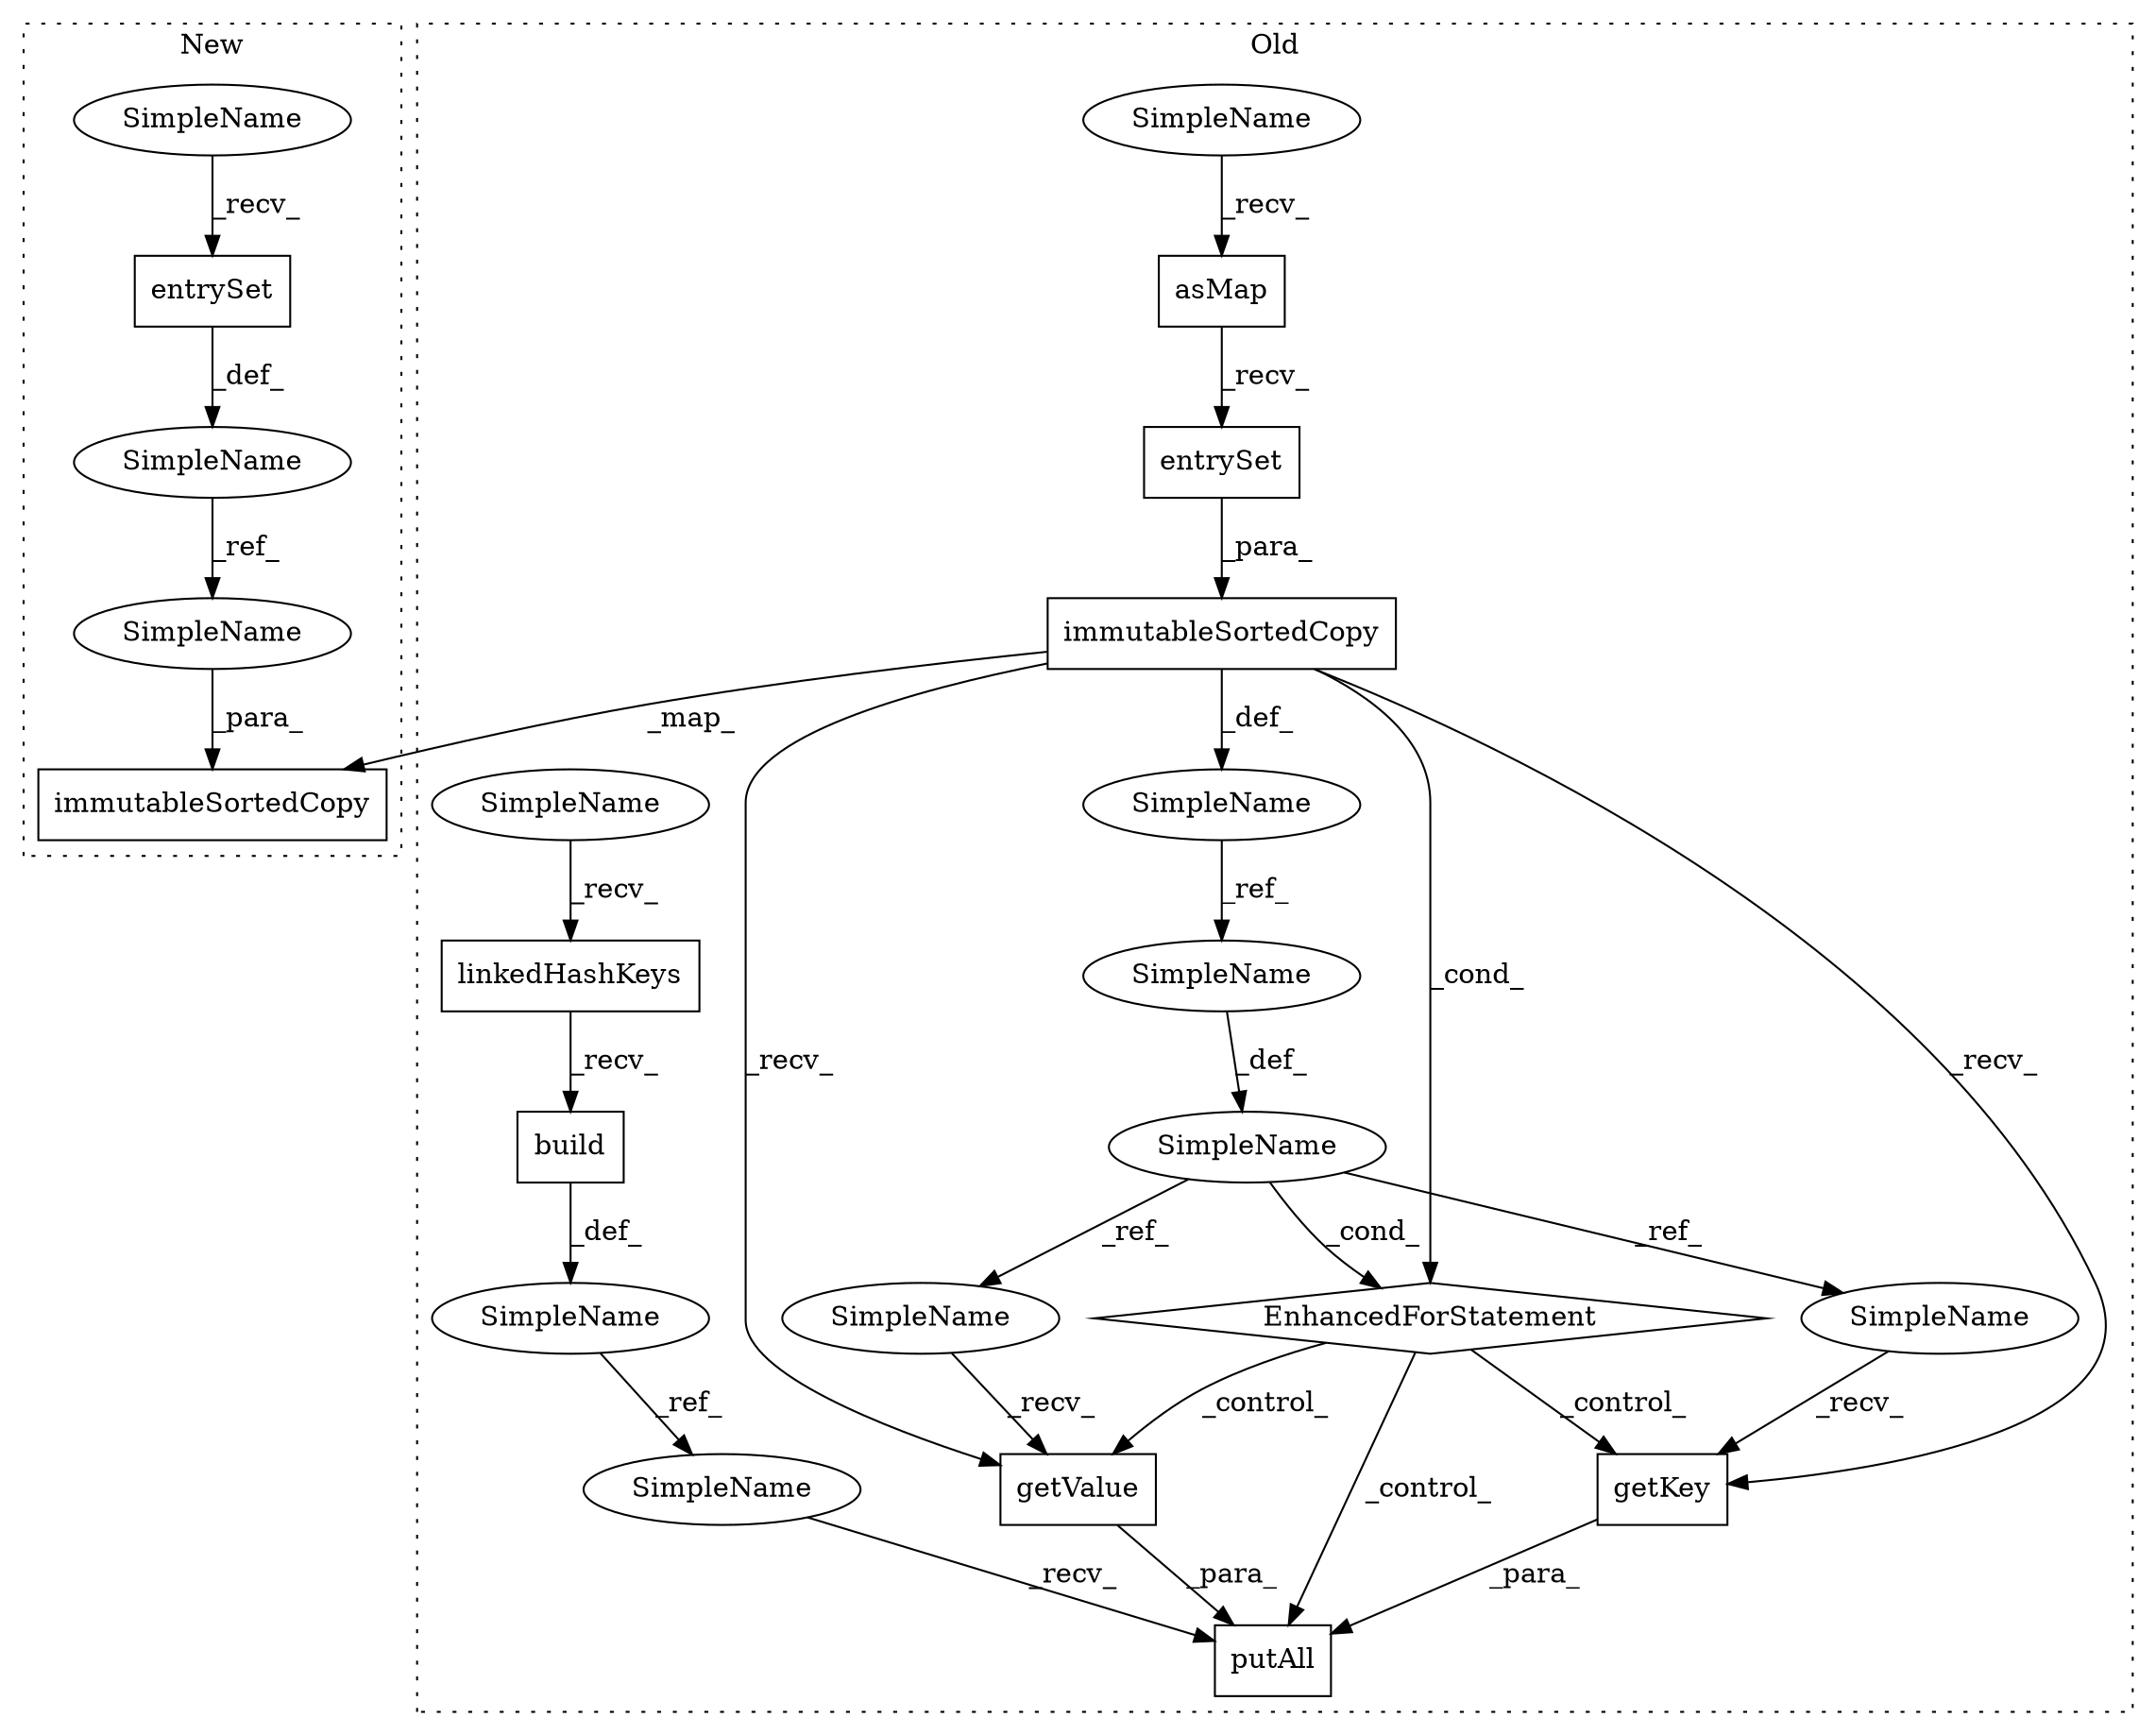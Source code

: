 digraph G {
subgraph cluster0 {
1 [label="immutableSortedCopy" a="32" s="9944,9998" l="20,1" shape="box"];
4 [label="SimpleName" a="42" s="10042" l="5" shape="ellipse"];
5 [label="getValue" a="32" s="10111" l="10" shape="box"];
6 [label="getKey" a="32" s="10095" l="8" shape="box"];
7 [label="entrySet" a="32" s="9988" l="10" shape="box"];
9 [label="asMap" a="32" s="9980" l="7" shape="box"];
10 [label="EnhancedForStatement" a="70" s="10009,10057" l="5,2" shape="diamond"];
11 [label="putAll" a="32" s="10082,10121" l="7,1" shape="box"];
12 [label="linkedHashKeys" a="32" s="9755" l="16" shape="box"];
13 [label="build" a="32" s="9796" l="7" shape="box"];
14 [label="SimpleName" a="42" s="9714" l="10" shape="ellipse"];
15 [label="SimpleName" a="42" s="9964" l="15" shape="ellipse"];
17 [label="SimpleName" a="42" s="9847" l="7" shape="ellipse"];
18 [label="SimpleName" a="42" s="10050" l="7" shape="ellipse"];
19 [label="SimpleName" a="42" s="9739" l="15" shape="ellipse"];
21 [label="SimpleName" a="42" s="10105" l="5" shape="ellipse"];
22 [label="SimpleName" a="42" s="10089" l="5" shape="ellipse"];
23 [label="SimpleName" a="42" s="10071" l="10" shape="ellipse"];
label = "Old";
style="dotted";
}
subgraph cluster1 {
2 [label="immutableSortedCopy" a="32" s="10325,10355" l="20,1" shape="box"];
3 [label="SimpleName" a="42" s="10192" l="10" shape="ellipse"];
8 [label="entrySet" a="32" s="10216" l="10" shape="box"];
16 [label="SimpleName" a="42" s="10205" l="10" shape="ellipse"];
20 [label="SimpleName" a="42" s="10345" l="10" shape="ellipse"];
label = "New";
style="dotted";
}
1 -> 2 [label="_map_"];
1 -> 10 [label="_cond_"];
1 -> 6 [label="_recv_"];
1 -> 17 [label="_def_"];
1 -> 5 [label="_recv_"];
3 -> 20 [label="_ref_"];
4 -> 21 [label="_ref_"];
4 -> 10 [label="_cond_"];
4 -> 22 [label="_ref_"];
5 -> 11 [label="_para_"];
6 -> 11 [label="_para_"];
7 -> 1 [label="_para_"];
8 -> 3 [label="_def_"];
9 -> 7 [label="_recv_"];
10 -> 11 [label="_control_"];
10 -> 5 [label="_control_"];
10 -> 6 [label="_control_"];
12 -> 13 [label="_recv_"];
13 -> 14 [label="_def_"];
14 -> 23 [label="_ref_"];
15 -> 9 [label="_recv_"];
16 -> 8 [label="_recv_"];
17 -> 18 [label="_ref_"];
18 -> 4 [label="_def_"];
19 -> 12 [label="_recv_"];
20 -> 2 [label="_para_"];
21 -> 5 [label="_recv_"];
22 -> 6 [label="_recv_"];
23 -> 11 [label="_recv_"];
}
